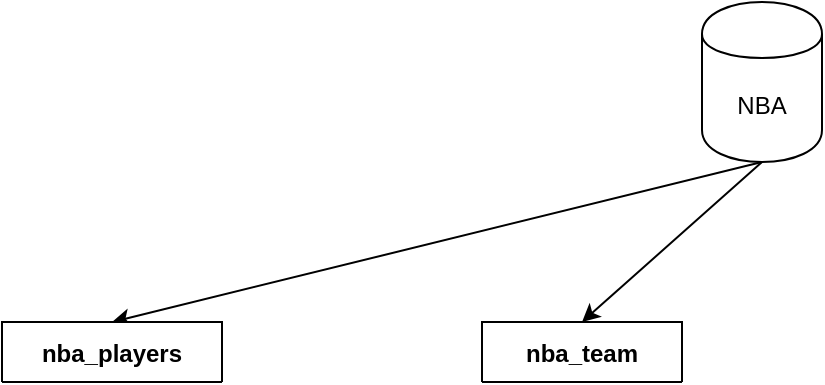 <mxfile>
    <diagram id="YcO8KUa0tXs4pbCeDuLf" name="NBA">
        <mxGraphModel dx="1293" dy="649" grid="1" gridSize="10" guides="1" tooltips="1" connect="1" arrows="1" fold="1" page="1" pageScale="1" pageWidth="850" pageHeight="1100" math="0" shadow="0">
            <root>
                <mxCell id="0"/>
                <mxCell id="1" parent="0"/>
                <mxCell id="bKjBi71GLFJauhispr_N-43" style="edgeStyle=none;html=1;exitX=0.5;exitY=1;exitDx=0;exitDy=0;entryX=0.5;entryY=0;entryDx=0;entryDy=0;" edge="1" parent="1" source="2" target="bKjBi71GLFJauhispr_N-19">
                    <mxGeometry relative="1" as="geometry"/>
                </mxCell>
                <mxCell id="bKjBi71GLFJauhispr_N-57" style="edgeStyle=none;html=1;entryX=0.5;entryY=0;entryDx=0;entryDy=0;exitX=0.5;exitY=1;exitDx=0;exitDy=0;" edge="1" parent="1" source="2" target="bKjBi71GLFJauhispr_N-44">
                    <mxGeometry relative="1" as="geometry"/>
                </mxCell>
                <mxCell id="2" value="NBA" style="shape=cylinder;whiteSpace=wrap;html=1;boundedLbl=1;backgroundOutline=1;" vertex="1" parent="1">
                    <mxGeometry x="400" y="80" width="60" height="80" as="geometry"/>
                </mxCell>
                <mxCell id="bKjBi71GLFJauhispr_N-19" value="nba_players" style="shape=table;startSize=30;container=1;collapsible=1;childLayout=tableLayout;fixedRows=1;rowLines=0;fontStyle=1;align=center;resizeLast=1;" vertex="1" collapsed="1" parent="1">
                    <mxGeometry x="50" y="240" width="110" height="30" as="geometry">
                        <mxRectangle x="40" y="160" width="180" height="240" as="alternateBounds"/>
                    </mxGeometry>
                </mxCell>
                <mxCell id="bKjBi71GLFJauhispr_N-20" value="" style="shape=tableRow;horizontal=0;startSize=0;swimlaneHead=0;swimlaneBody=0;fillColor=none;collapsible=0;dropTarget=0;points=[[0,0.5],[1,0.5]];portConstraint=eastwest;top=0;left=0;right=0;bottom=1;" vertex="1" parent="bKjBi71GLFJauhispr_N-19">
                    <mxGeometry y="30" width="180" height="30" as="geometry"/>
                </mxCell>
                <mxCell id="bKjBi71GLFJauhispr_N-21" value="PL" style="shape=partialRectangle;connectable=0;fillColor=none;top=0;left=0;bottom=0;right=0;fontStyle=1;overflow=hidden;" vertex="1" parent="bKjBi71GLFJauhispr_N-20">
                    <mxGeometry width="30" height="30" as="geometry">
                        <mxRectangle width="30" height="30" as="alternateBounds"/>
                    </mxGeometry>
                </mxCell>
                <mxCell id="bKjBi71GLFJauhispr_N-22" value="nba_players" style="shape=partialRectangle;connectable=0;fillColor=none;top=0;left=0;bottom=0;right=0;align=left;spacingLeft=6;fontStyle=1;overflow=hidden;" vertex="1" parent="bKjBi71GLFJauhispr_N-20">
                    <mxGeometry x="30" width="150" height="30" as="geometry">
                        <mxRectangle width="150" height="30" as="alternateBounds"/>
                    </mxGeometry>
                </mxCell>
                <mxCell id="bKjBi71GLFJauhispr_N-39" value="" style="shape=tableRow;horizontal=0;startSize=0;swimlaneHead=0;swimlaneBody=0;fillColor=none;collapsible=0;dropTarget=0;points=[[0,0.5],[1,0.5]];portConstraint=eastwest;top=0;left=0;right=0;bottom=1;" vertex="1" parent="bKjBi71GLFJauhispr_N-19">
                    <mxGeometry y="60" width="180" height="30" as="geometry"/>
                </mxCell>
                <mxCell id="bKjBi71GLFJauhispr_N-40" value="" style="shape=partialRectangle;connectable=0;fillColor=none;top=0;left=0;bottom=0;right=0;fontStyle=1;overflow=hidden;" vertex="1" parent="bKjBi71GLFJauhispr_N-39">
                    <mxGeometry width="30" height="30" as="geometry">
                        <mxRectangle width="30" height="30" as="alternateBounds"/>
                    </mxGeometry>
                </mxCell>
                <mxCell id="bKjBi71GLFJauhispr_N-41" value="Row 1" style="shape=partialRectangle;connectable=0;fillColor=none;top=0;left=0;bottom=0;right=0;align=left;spacingLeft=6;fontStyle=4;overflow=hidden;" vertex="1" parent="bKjBi71GLFJauhispr_N-39">
                    <mxGeometry x="30" width="150" height="30" as="geometry">
                        <mxRectangle width="150" height="30" as="alternateBounds"/>
                    </mxGeometry>
                </mxCell>
                <mxCell id="bKjBi71GLFJauhispr_N-36" value="" style="shape=tableRow;horizontal=0;startSize=0;swimlaneHead=0;swimlaneBody=0;fillColor=none;collapsible=0;dropTarget=0;points=[[0,0.5],[1,0.5]];portConstraint=eastwest;top=0;left=0;right=0;bottom=1;" vertex="1" parent="bKjBi71GLFJauhispr_N-19">
                    <mxGeometry y="90" width="180" height="30" as="geometry"/>
                </mxCell>
                <mxCell id="bKjBi71GLFJauhispr_N-37" value="PS" style="shape=partialRectangle;connectable=0;fillColor=none;top=0;left=0;bottom=0;right=0;fontStyle=1;overflow=hidden;" vertex="1" parent="bKjBi71GLFJauhispr_N-36">
                    <mxGeometry width="30" height="30" as="geometry">
                        <mxRectangle width="30" height="30" as="alternateBounds"/>
                    </mxGeometry>
                </mxCell>
                <mxCell id="bKjBi71GLFJauhispr_N-38" value="nba_players_stats" style="shape=partialRectangle;connectable=0;fillColor=none;top=0;left=0;bottom=0;right=0;align=left;spacingLeft=6;fontStyle=1;overflow=hidden;" vertex="1" parent="bKjBi71GLFJauhispr_N-36">
                    <mxGeometry x="30" width="150" height="30" as="geometry">
                        <mxRectangle width="150" height="30" as="alternateBounds"/>
                    </mxGeometry>
                </mxCell>
                <mxCell id="bKjBi71GLFJauhispr_N-23" value="" style="shape=tableRow;horizontal=0;startSize=0;swimlaneHead=0;swimlaneBody=0;fillColor=none;collapsible=0;dropTarget=0;points=[[0,0.5],[1,0.5]];portConstraint=eastwest;top=0;left=0;right=0;bottom=0;" vertex="1" parent="bKjBi71GLFJauhispr_N-19">
                    <mxGeometry y="120" width="180" height="30" as="geometry"/>
                </mxCell>
                <mxCell id="bKjBi71GLFJauhispr_N-24" value="" style="shape=partialRectangle;connectable=0;fillColor=none;top=0;left=0;bottom=0;right=0;editable=1;overflow=hidden;" vertex="1" parent="bKjBi71GLFJauhispr_N-23">
                    <mxGeometry width="30" height="30" as="geometry">
                        <mxRectangle width="30" height="30" as="alternateBounds"/>
                    </mxGeometry>
                </mxCell>
                <mxCell id="bKjBi71GLFJauhispr_N-25" value="Row 1" style="shape=partialRectangle;connectable=0;fillColor=none;top=0;left=0;bottom=0;right=0;align=left;spacingLeft=6;overflow=hidden;" vertex="1" parent="bKjBi71GLFJauhispr_N-23">
                    <mxGeometry x="30" width="150" height="30" as="geometry">
                        <mxRectangle width="150" height="30" as="alternateBounds"/>
                    </mxGeometry>
                </mxCell>
                <mxCell id="bKjBi71GLFJauhispr_N-26" value="" style="shape=tableRow;horizontal=0;startSize=0;swimlaneHead=0;swimlaneBody=0;fillColor=none;collapsible=0;dropTarget=0;points=[[0,0.5],[1,0.5]];portConstraint=eastwest;top=0;left=0;right=0;bottom=0;" vertex="1" parent="bKjBi71GLFJauhispr_N-19">
                    <mxGeometry y="150" width="180" height="30" as="geometry"/>
                </mxCell>
                <mxCell id="bKjBi71GLFJauhispr_N-27" value="" style="shape=partialRectangle;connectable=0;fillColor=none;top=0;left=0;bottom=0;right=0;editable=1;overflow=hidden;" vertex="1" parent="bKjBi71GLFJauhispr_N-26">
                    <mxGeometry width="30" height="30" as="geometry">
                        <mxRectangle width="30" height="30" as="alternateBounds"/>
                    </mxGeometry>
                </mxCell>
                <mxCell id="bKjBi71GLFJauhispr_N-28" value="Row 2" style="shape=partialRectangle;connectable=0;fillColor=none;top=0;left=0;bottom=0;right=0;align=left;spacingLeft=6;overflow=hidden;" vertex="1" parent="bKjBi71GLFJauhispr_N-26">
                    <mxGeometry x="30" width="150" height="30" as="geometry">
                        <mxRectangle width="150" height="30" as="alternateBounds"/>
                    </mxGeometry>
                </mxCell>
                <mxCell id="bKjBi71GLFJauhispr_N-29" value="" style="shape=tableRow;horizontal=0;startSize=0;swimlaneHead=0;swimlaneBody=0;fillColor=none;collapsible=0;dropTarget=0;points=[[0,0.5],[1,0.5]];portConstraint=eastwest;top=0;left=0;right=0;bottom=0;" vertex="1" parent="bKjBi71GLFJauhispr_N-19">
                    <mxGeometry y="180" width="180" height="30" as="geometry"/>
                </mxCell>
                <mxCell id="bKjBi71GLFJauhispr_N-30" value="" style="shape=partialRectangle;connectable=0;fillColor=none;top=0;left=0;bottom=0;right=0;editable=1;overflow=hidden;" vertex="1" parent="bKjBi71GLFJauhispr_N-29">
                    <mxGeometry width="30" height="30" as="geometry">
                        <mxRectangle width="30" height="30" as="alternateBounds"/>
                    </mxGeometry>
                </mxCell>
                <mxCell id="bKjBi71GLFJauhispr_N-31" value="Row 3" style="shape=partialRectangle;connectable=0;fillColor=none;top=0;left=0;bottom=0;right=0;align=left;spacingLeft=6;overflow=hidden;" vertex="1" parent="bKjBi71GLFJauhispr_N-29">
                    <mxGeometry x="30" width="150" height="30" as="geometry">
                        <mxRectangle width="150" height="30" as="alternateBounds"/>
                    </mxGeometry>
                </mxCell>
                <mxCell id="bKjBi71GLFJauhispr_N-33" value="" style="shape=tableRow;horizontal=0;startSize=0;swimlaneHead=0;swimlaneBody=0;fillColor=none;collapsible=0;dropTarget=0;points=[[0,0.5],[1,0.5]];portConstraint=eastwest;top=0;left=0;right=0;bottom=0;" vertex="1" parent="bKjBi71GLFJauhispr_N-19">
                    <mxGeometry y="210" width="180" height="30" as="geometry"/>
                </mxCell>
                <mxCell id="bKjBi71GLFJauhispr_N-34" value="" style="shape=partialRectangle;connectable=0;fillColor=none;top=0;left=0;bottom=0;right=0;editable=1;overflow=hidden;" vertex="1" parent="bKjBi71GLFJauhispr_N-33">
                    <mxGeometry width="30" height="30" as="geometry">
                        <mxRectangle width="30" height="30" as="alternateBounds"/>
                    </mxGeometry>
                </mxCell>
                <mxCell id="bKjBi71GLFJauhispr_N-35" value="Row 3" style="shape=partialRectangle;connectable=0;fillColor=none;top=0;left=0;bottom=0;right=0;align=left;spacingLeft=6;overflow=hidden;" vertex="1" parent="bKjBi71GLFJauhispr_N-33">
                    <mxGeometry x="30" width="150" height="30" as="geometry">
                        <mxRectangle width="150" height="30" as="alternateBounds"/>
                    </mxGeometry>
                </mxCell>
                <mxCell id="bKjBi71GLFJauhispr_N-44" value="nba_team" style="shape=table;startSize=30;container=1;collapsible=1;childLayout=tableLayout;fixedRows=1;rowLines=0;fontStyle=1;align=center;resizeLast=1;" vertex="1" collapsed="1" parent="1">
                    <mxGeometry x="290" y="240" width="100" height="30" as="geometry">
                        <mxRectangle x="280" y="160" width="180" height="150" as="alternateBounds"/>
                    </mxGeometry>
                </mxCell>
                <mxCell id="bKjBi71GLFJauhispr_N-45" value="" style="shape=tableRow;horizontal=0;startSize=0;swimlaneHead=0;swimlaneBody=0;fillColor=none;collapsible=0;dropTarget=0;points=[[0,0.5],[1,0.5]];portConstraint=eastwest;top=0;left=0;right=0;bottom=1;" vertex="1" parent="bKjBi71GLFJauhispr_N-44">
                    <mxGeometry y="30" width="180" height="30" as="geometry"/>
                </mxCell>
                <mxCell id="bKjBi71GLFJauhispr_N-46" value="TM" style="shape=partialRectangle;connectable=0;fillColor=none;top=0;left=0;bottom=0;right=0;fontStyle=1;overflow=hidden;" vertex="1" parent="bKjBi71GLFJauhispr_N-45">
                    <mxGeometry width="30" height="30" as="geometry">
                        <mxRectangle width="30" height="30" as="alternateBounds"/>
                    </mxGeometry>
                </mxCell>
                <mxCell id="bKjBi71GLFJauhispr_N-47" value="nba_team" style="shape=partialRectangle;connectable=0;fillColor=none;top=0;left=0;bottom=0;right=0;align=left;spacingLeft=6;fontStyle=1;overflow=hidden;" vertex="1" parent="bKjBi71GLFJauhispr_N-45">
                    <mxGeometry x="30" width="150" height="30" as="geometry">
                        <mxRectangle width="150" height="30" as="alternateBounds"/>
                    </mxGeometry>
                </mxCell>
                <mxCell id="bKjBi71GLFJauhispr_N-48" value="" style="shape=tableRow;horizontal=0;startSize=0;swimlaneHead=0;swimlaneBody=0;fillColor=none;collapsible=0;dropTarget=0;points=[[0,0.5],[1,0.5]];portConstraint=eastwest;top=0;left=0;right=0;bottom=0;" vertex="1" parent="bKjBi71GLFJauhispr_N-44">
                    <mxGeometry y="60" width="180" height="30" as="geometry"/>
                </mxCell>
                <mxCell id="bKjBi71GLFJauhispr_N-49" value="" style="shape=partialRectangle;connectable=0;fillColor=none;top=0;left=0;bottom=0;right=0;editable=1;overflow=hidden;" vertex="1" parent="bKjBi71GLFJauhispr_N-48">
                    <mxGeometry width="30" height="30" as="geometry">
                        <mxRectangle width="30" height="30" as="alternateBounds"/>
                    </mxGeometry>
                </mxCell>
                <mxCell id="bKjBi71GLFJauhispr_N-50" value="Row 1" style="shape=partialRectangle;connectable=0;fillColor=none;top=0;left=0;bottom=0;right=0;align=left;spacingLeft=6;overflow=hidden;" vertex="1" parent="bKjBi71GLFJauhispr_N-48">
                    <mxGeometry x="30" width="150" height="30" as="geometry">
                        <mxRectangle width="150" height="30" as="alternateBounds"/>
                    </mxGeometry>
                </mxCell>
                <mxCell id="bKjBi71GLFJauhispr_N-51" value="" style="shape=tableRow;horizontal=0;startSize=0;swimlaneHead=0;swimlaneBody=0;fillColor=none;collapsible=0;dropTarget=0;points=[[0,0.5],[1,0.5]];portConstraint=eastwest;top=0;left=0;right=0;bottom=0;" vertex="1" parent="bKjBi71GLFJauhispr_N-44">
                    <mxGeometry y="90" width="180" height="30" as="geometry"/>
                </mxCell>
                <mxCell id="bKjBi71GLFJauhispr_N-52" value="" style="shape=partialRectangle;connectable=0;fillColor=none;top=0;left=0;bottom=0;right=0;editable=1;overflow=hidden;" vertex="1" parent="bKjBi71GLFJauhispr_N-51">
                    <mxGeometry width="30" height="30" as="geometry">
                        <mxRectangle width="30" height="30" as="alternateBounds"/>
                    </mxGeometry>
                </mxCell>
                <mxCell id="bKjBi71GLFJauhispr_N-53" value="Row 2" style="shape=partialRectangle;connectable=0;fillColor=none;top=0;left=0;bottom=0;right=0;align=left;spacingLeft=6;overflow=hidden;" vertex="1" parent="bKjBi71GLFJauhispr_N-51">
                    <mxGeometry x="30" width="150" height="30" as="geometry">
                        <mxRectangle width="150" height="30" as="alternateBounds"/>
                    </mxGeometry>
                </mxCell>
                <mxCell id="bKjBi71GLFJauhispr_N-54" value="" style="shape=tableRow;horizontal=0;startSize=0;swimlaneHead=0;swimlaneBody=0;fillColor=none;collapsible=0;dropTarget=0;points=[[0,0.5],[1,0.5]];portConstraint=eastwest;top=0;left=0;right=0;bottom=0;" vertex="1" parent="bKjBi71GLFJauhispr_N-44">
                    <mxGeometry y="120" width="180" height="30" as="geometry"/>
                </mxCell>
                <mxCell id="bKjBi71GLFJauhispr_N-55" value="" style="shape=partialRectangle;connectable=0;fillColor=none;top=0;left=0;bottom=0;right=0;editable=1;overflow=hidden;" vertex="1" parent="bKjBi71GLFJauhispr_N-54">
                    <mxGeometry width="30" height="30" as="geometry">
                        <mxRectangle width="30" height="30" as="alternateBounds"/>
                    </mxGeometry>
                </mxCell>
                <mxCell id="bKjBi71GLFJauhispr_N-56" value="Row 3" style="shape=partialRectangle;connectable=0;fillColor=none;top=0;left=0;bottom=0;right=0;align=left;spacingLeft=6;overflow=hidden;" vertex="1" parent="bKjBi71GLFJauhispr_N-54">
                    <mxGeometry x="30" width="150" height="30" as="geometry">
                        <mxRectangle width="150" height="30" as="alternateBounds"/>
                    </mxGeometry>
                </mxCell>
            </root>
        </mxGraphModel>
    </diagram>
    <diagram id="BFNHcfhDmmFbG3csTOo2" name="Governo">
        <mxGraphModel dx="1350" dy="677" grid="1" gridSize="10" guides="1" tooltips="1" connect="1" arrows="1" fold="1" page="1" pageScale="1" pageWidth="850" pageHeight="1100" math="0" shadow="0">
            <root>
                <mxCell id="0"/>
                <mxCell id="1" parent="0"/>
                <mxCell id="Pd2djlozO0j7H8aKd8un-15" style="edgeStyle=none;html=1;entryX=0.5;entryY=0;entryDx=0;entryDy=0;exitX=0.5;exitY=1;exitDx=0;exitDy=0;" edge="1" parent="1" source="Pd2djlozO0j7H8aKd8un-1" target="Pd2djlozO0j7H8aKd8un-2">
                    <mxGeometry relative="1" as="geometry"/>
                </mxCell>
                <mxCell id="Pd2djlozO0j7H8aKd8un-1" value="Governo" style="shape=cylinder;whiteSpace=wrap;html=1;boundedLbl=1;backgroundOutline=1;" vertex="1" parent="1">
                    <mxGeometry x="380" width="60" height="80" as="geometry"/>
                </mxCell>
                <mxCell id="Pd2djlozO0j7H8aKd8un-2" value="camara" style="shape=table;startSize=30;container=1;collapsible=1;childLayout=tableLayout;fixedRows=1;rowLines=0;fontStyle=1;align=center;resizeLast=1;" vertex="1" collapsed="1" parent="1">
                    <mxGeometry x="70" y="210" width="80" height="30" as="geometry">
                        <mxRectangle x="70" y="210" width="180" height="150" as="alternateBounds"/>
                    </mxGeometry>
                </mxCell>
                <mxCell id="Pd2djlozO0j7H8aKd8un-3" value="" style="shape=tableRow;horizontal=0;startSize=0;swimlaneHead=0;swimlaneBody=0;fillColor=none;collapsible=0;dropTarget=0;points=[[0,0.5],[1,0.5]];portConstraint=eastwest;top=0;left=0;right=0;bottom=1;" vertex="1" parent="Pd2djlozO0j7H8aKd8un-2">
                    <mxGeometry y="30" width="180" height="30" as="geometry"/>
                </mxCell>
                <mxCell id="Pd2djlozO0j7H8aKd8un-4" value="DP" style="shape=partialRectangle;connectable=0;fillColor=none;top=0;left=0;bottom=0;right=0;fontStyle=1;overflow=hidden;" vertex="1" parent="Pd2djlozO0j7H8aKd8un-3">
                    <mxGeometry width="30" height="30" as="geometry">
                        <mxRectangle width="30" height="30" as="alternateBounds"/>
                    </mxGeometry>
                </mxCell>
                <mxCell id="Pd2djlozO0j7H8aKd8un-5" value="deputados" style="shape=partialRectangle;connectable=0;fillColor=none;top=0;left=0;bottom=0;right=0;align=left;spacingLeft=6;fontStyle=1;overflow=hidden;" vertex="1" parent="Pd2djlozO0j7H8aKd8un-3">
                    <mxGeometry x="30" width="150" height="30" as="geometry">
                        <mxRectangle width="150" height="30" as="alternateBounds"/>
                    </mxGeometry>
                </mxCell>
                <mxCell id="Pd2djlozO0j7H8aKd8un-6" value="" style="shape=tableRow;horizontal=0;startSize=0;swimlaneHead=0;swimlaneBody=0;fillColor=none;collapsible=0;dropTarget=0;points=[[0,0.5],[1,0.5]];portConstraint=eastwest;top=0;left=0;right=0;bottom=0;" vertex="1" parent="Pd2djlozO0j7H8aKd8un-2">
                    <mxGeometry y="60" width="180" height="30" as="geometry"/>
                </mxCell>
                <mxCell id="Pd2djlozO0j7H8aKd8un-7" value="" style="shape=partialRectangle;connectable=0;fillColor=none;top=0;left=0;bottom=0;right=0;editable=1;overflow=hidden;" vertex="1" parent="Pd2djlozO0j7H8aKd8un-6">
                    <mxGeometry width="30" height="30" as="geometry">
                        <mxRectangle width="30" height="30" as="alternateBounds"/>
                    </mxGeometry>
                </mxCell>
                <mxCell id="Pd2djlozO0j7H8aKd8un-8" value="Row 1" style="shape=partialRectangle;connectable=0;fillColor=none;top=0;left=0;bottom=0;right=0;align=left;spacingLeft=6;overflow=hidden;" vertex="1" parent="Pd2djlozO0j7H8aKd8un-6">
                    <mxGeometry x="30" width="150" height="30" as="geometry">
                        <mxRectangle width="150" height="30" as="alternateBounds"/>
                    </mxGeometry>
                </mxCell>
                <mxCell id="Pd2djlozO0j7H8aKd8un-9" value="" style="shape=tableRow;horizontal=0;startSize=0;swimlaneHead=0;swimlaneBody=0;fillColor=none;collapsible=0;dropTarget=0;points=[[0,0.5],[1,0.5]];portConstraint=eastwest;top=0;left=0;right=0;bottom=0;" vertex="1" parent="Pd2djlozO0j7H8aKd8un-2">
                    <mxGeometry y="90" width="180" height="30" as="geometry"/>
                </mxCell>
                <mxCell id="Pd2djlozO0j7H8aKd8un-10" value="" style="shape=partialRectangle;connectable=0;fillColor=none;top=0;left=0;bottom=0;right=0;editable=1;overflow=hidden;" vertex="1" parent="Pd2djlozO0j7H8aKd8un-9">
                    <mxGeometry width="30" height="30" as="geometry">
                        <mxRectangle width="30" height="30" as="alternateBounds"/>
                    </mxGeometry>
                </mxCell>
                <mxCell id="Pd2djlozO0j7H8aKd8un-11" value="Row 2" style="shape=partialRectangle;connectable=0;fillColor=none;top=0;left=0;bottom=0;right=0;align=left;spacingLeft=6;overflow=hidden;" vertex="1" parent="Pd2djlozO0j7H8aKd8un-9">
                    <mxGeometry x="30" width="150" height="30" as="geometry">
                        <mxRectangle width="150" height="30" as="alternateBounds"/>
                    </mxGeometry>
                </mxCell>
                <mxCell id="Pd2djlozO0j7H8aKd8un-12" value="" style="shape=tableRow;horizontal=0;startSize=0;swimlaneHead=0;swimlaneBody=0;fillColor=none;collapsible=0;dropTarget=0;points=[[0,0.5],[1,0.5]];portConstraint=eastwest;top=0;left=0;right=0;bottom=0;" vertex="1" parent="Pd2djlozO0j7H8aKd8un-2">
                    <mxGeometry y="120" width="180" height="30" as="geometry"/>
                </mxCell>
                <mxCell id="Pd2djlozO0j7H8aKd8un-13" value="" style="shape=partialRectangle;connectable=0;fillColor=none;top=0;left=0;bottom=0;right=0;editable=1;overflow=hidden;" vertex="1" parent="Pd2djlozO0j7H8aKd8un-12">
                    <mxGeometry width="30" height="30" as="geometry">
                        <mxRectangle width="30" height="30" as="alternateBounds"/>
                    </mxGeometry>
                </mxCell>
                <mxCell id="Pd2djlozO0j7H8aKd8un-14" value="Row 3" style="shape=partialRectangle;connectable=0;fillColor=none;top=0;left=0;bottom=0;right=0;align=left;spacingLeft=6;overflow=hidden;" vertex="1" parent="Pd2djlozO0j7H8aKd8un-12">
                    <mxGeometry x="30" width="150" height="30" as="geometry">
                        <mxRectangle width="150" height="30" as="alternateBounds"/>
                    </mxGeometry>
                </mxCell>
            </root>
        </mxGraphModel>
    </diagram>
    <diagram id="QwZVJHRbTNndO2LeLSGL" name="Economia">
        <mxGraphModel dx="1552" dy="779" grid="1" gridSize="10" guides="1" tooltips="1" connect="1" arrows="1" fold="1" page="1" pageScale="1" pageWidth="850" pageHeight="1100" math="0" shadow="0">
            <root>
                <mxCell id="0"/>
                <mxCell id="1" parent="0"/>
            </root>
        </mxGraphModel>
    </diagram>
    <diagram id="ycHh2mpALdN60R8eulj2" name="Saúde">
        <mxGraphModel dx="1552" dy="779" grid="1" gridSize="10" guides="1" tooltips="1" connect="1" arrows="1" fold="1" page="1" pageScale="1" pageWidth="850" pageHeight="1100" math="0" shadow="0">
            <root>
                <mxCell id="0"/>
                <mxCell id="1" parent="0"/>
            </root>
        </mxGraphModel>
    </diagram>
</mxfile>